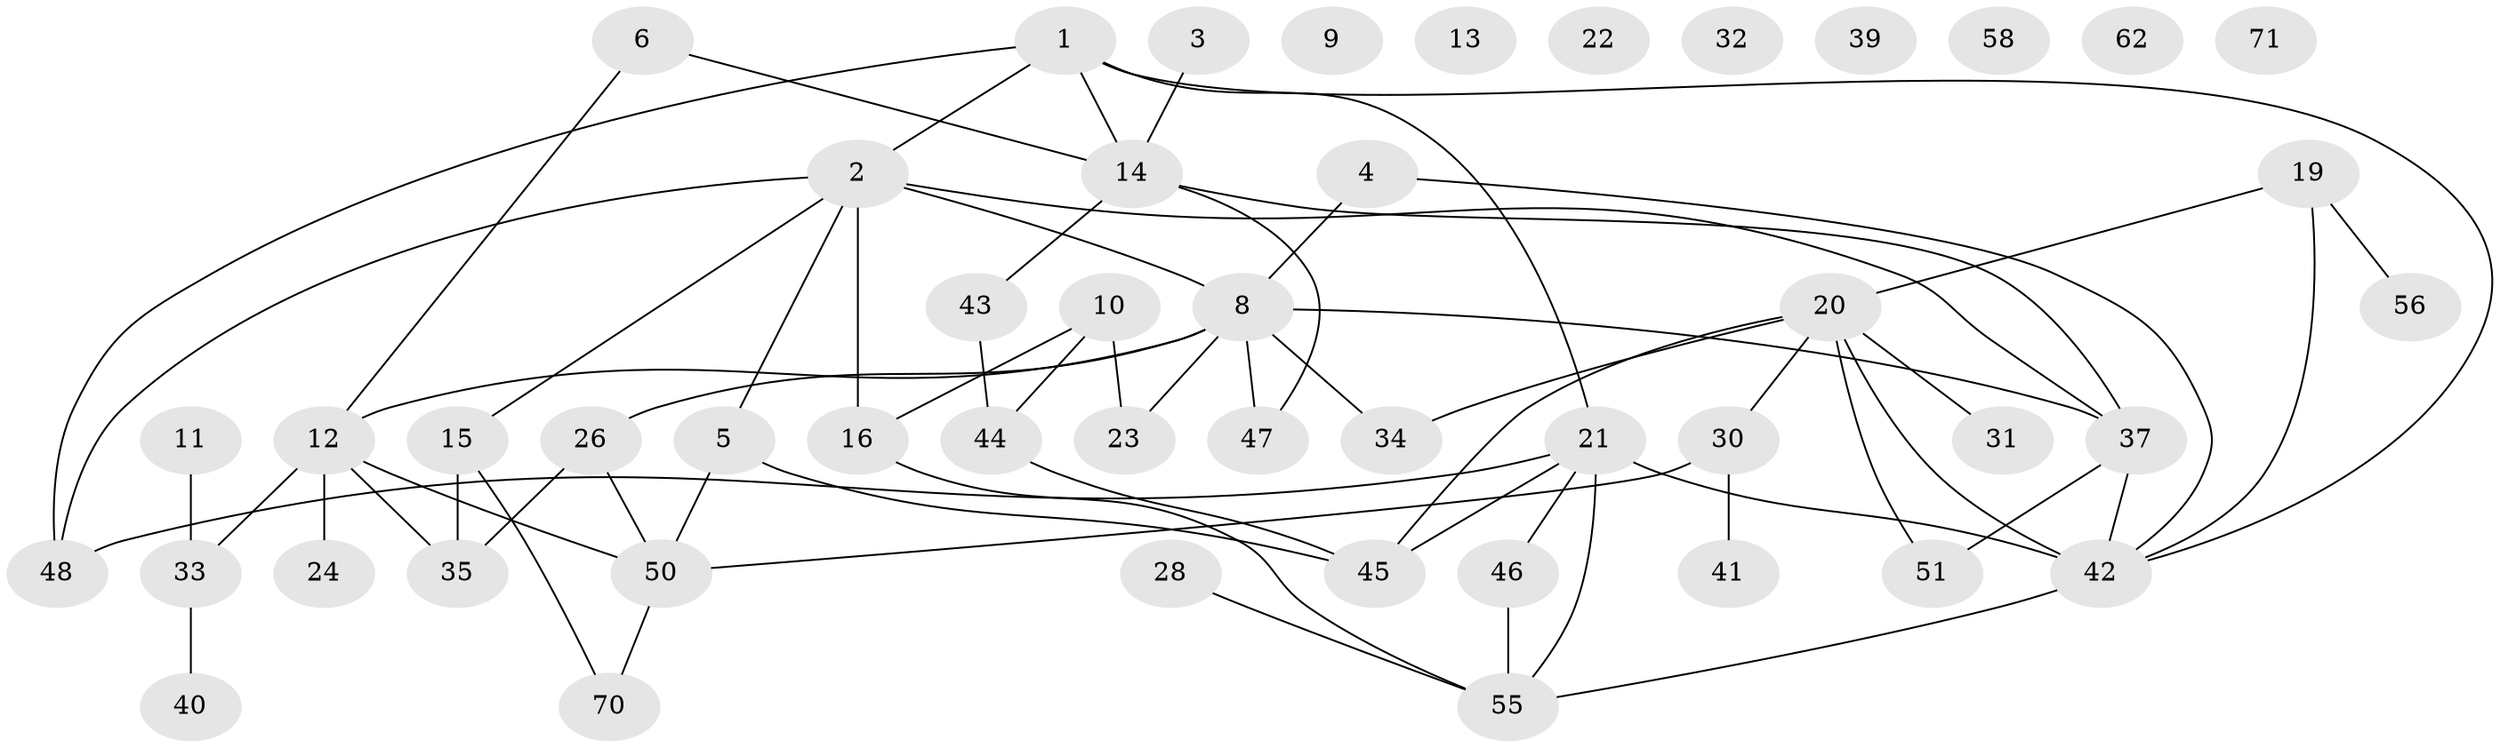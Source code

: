 // original degree distribution, {2: 0.23943661971830985, 6: 0.04225352112676056, 1: 0.2112676056338028, 3: 0.19718309859154928, 5: 0.07042253521126761, 0: 0.09859154929577464, 4: 0.11267605633802817, 7: 0.028169014084507043}
// Generated by graph-tools (version 1.1) at 2025/41/03/06/25 10:41:20]
// undirected, 48 vertices, 65 edges
graph export_dot {
graph [start="1"]
  node [color=gray90,style=filled];
  1 [super="+7"];
  2 [super="+17"];
  3;
  4;
  5 [super="+63"];
  6;
  8 [super="+29"];
  9;
  10 [super="+69"];
  11;
  12 [super="+25"];
  13;
  14 [super="+18"];
  15 [super="+38"];
  16 [super="+27"];
  19 [super="+36"];
  20 [super="+57"];
  21 [super="+64"];
  22;
  23;
  24;
  26;
  28;
  30 [super="+66"];
  31;
  32 [super="+67"];
  33 [super="+54"];
  34 [super="+59"];
  35 [super="+49"];
  37 [super="+65"];
  39;
  40;
  41;
  42 [super="+53"];
  43;
  44 [super="+52"];
  45;
  46;
  47;
  48 [super="+68"];
  50 [super="+60"];
  51;
  55 [super="+61"];
  56;
  58;
  62;
  70;
  71;
  1 -- 48;
  1 -- 2;
  1 -- 21;
  1 -- 42;
  1 -- 14;
  2 -- 5;
  2 -- 15;
  2 -- 16;
  2 -- 37;
  2 -- 8;
  2 -- 48;
  3 -- 14;
  4 -- 8;
  4 -- 42;
  5 -- 50;
  5 -- 45;
  6 -- 12;
  6 -- 14;
  8 -- 12;
  8 -- 23;
  8 -- 47 [weight=2];
  8 -- 37;
  8 -- 26;
  8 -- 34;
  10 -- 44;
  10 -- 23;
  10 -- 16;
  11 -- 33;
  12 -- 24;
  12 -- 50;
  12 -- 33;
  12 -- 35;
  14 -- 37;
  14 -- 43;
  14 -- 47;
  15 -- 70;
  15 -- 35;
  16 -- 55;
  19 -- 56;
  19 -- 42;
  19 -- 20;
  20 -- 30;
  20 -- 31;
  20 -- 42;
  20 -- 51;
  20 -- 45;
  20 -- 34;
  21 -- 42 [weight=2];
  21 -- 45;
  21 -- 46;
  21 -- 55;
  21 -- 48;
  26 -- 50;
  26 -- 35;
  28 -- 55;
  30 -- 41;
  30 -- 50;
  33 -- 40;
  37 -- 51;
  37 -- 42;
  42 -- 55;
  43 -- 44;
  44 -- 45;
  46 -- 55;
  50 -- 70;
}
